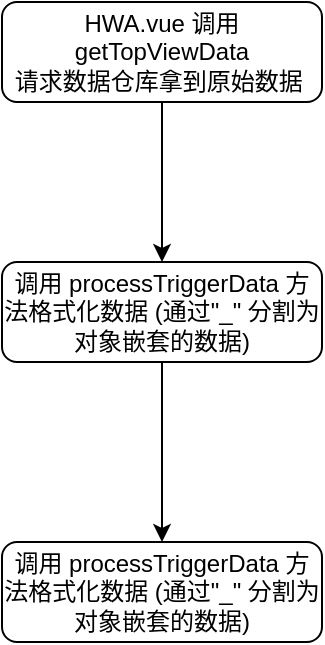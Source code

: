 <mxfile version="20.5.0" type="github">
  <diagram id="C5RBs43oDa-KdzZeNtuy" name="Page-1">
    <mxGraphModel dx="782" dy="436" grid="1" gridSize="10" guides="1" tooltips="1" connect="1" arrows="1" fold="1" page="1" pageScale="1" pageWidth="827" pageHeight="1169" math="0" shadow="0">
      <root>
        <mxCell id="WIyWlLk6GJQsqaUBKTNV-0" />
        <mxCell id="WIyWlLk6GJQsqaUBKTNV-1" parent="WIyWlLk6GJQsqaUBKTNV-0" />
        <mxCell id="-phmrLbfHl86BZ8M4CRH-3" value="" style="edgeStyle=orthogonalEdgeStyle;rounded=0;orthogonalLoop=1;jettySize=auto;html=1;" edge="1" parent="WIyWlLk6GJQsqaUBKTNV-1" source="WIyWlLk6GJQsqaUBKTNV-3" target="-phmrLbfHl86BZ8M4CRH-2">
          <mxGeometry relative="1" as="geometry" />
        </mxCell>
        <mxCell id="WIyWlLk6GJQsqaUBKTNV-3" value="HWA.vue&amp;nbsp;调用getTopViewData&lt;br&gt;&lt;span style=&quot;background-color: initial;&quot;&gt;请求数据仓库拿到原始数据&amp;nbsp;&lt;/span&gt;" style="rounded=1;whiteSpace=wrap;html=1;fontSize=12;glass=0;strokeWidth=1;shadow=0;" parent="WIyWlLk6GJQsqaUBKTNV-1" vertex="1">
          <mxGeometry x="140" y="70" width="160" height="50" as="geometry" />
        </mxCell>
        <mxCell id="-phmrLbfHl86BZ8M4CRH-5" value="" style="edgeStyle=orthogonalEdgeStyle;rounded=0;orthogonalLoop=1;jettySize=auto;html=1;" edge="1" parent="WIyWlLk6GJQsqaUBKTNV-1" source="-phmrLbfHl86BZ8M4CRH-2" target="-phmrLbfHl86BZ8M4CRH-4">
          <mxGeometry relative="1" as="geometry" />
        </mxCell>
        <mxCell id="-phmrLbfHl86BZ8M4CRH-2" value="调用&amp;nbsp;processTriggerData&amp;nbsp;方法格式化数据 (通过&quot;_&quot;&amp;nbsp;分割为对象嵌套的数据)" style="rounded=1;whiteSpace=wrap;html=1;fontSize=12;glass=0;strokeWidth=1;shadow=0;" vertex="1" parent="WIyWlLk6GJQsqaUBKTNV-1">
          <mxGeometry x="140" y="200" width="160" height="50" as="geometry" />
        </mxCell>
        <mxCell id="-phmrLbfHl86BZ8M4CRH-4" value="调用&amp;nbsp;processTriggerData&amp;nbsp;方法格式化数据 (通过&quot;_&quot;&amp;nbsp;分割为对象嵌套的数据)" style="rounded=1;whiteSpace=wrap;html=1;fontSize=12;glass=0;strokeWidth=1;shadow=0;" vertex="1" parent="WIyWlLk6GJQsqaUBKTNV-1">
          <mxGeometry x="140" y="340" width="160" height="50" as="geometry" />
        </mxCell>
      </root>
    </mxGraphModel>
  </diagram>
</mxfile>
